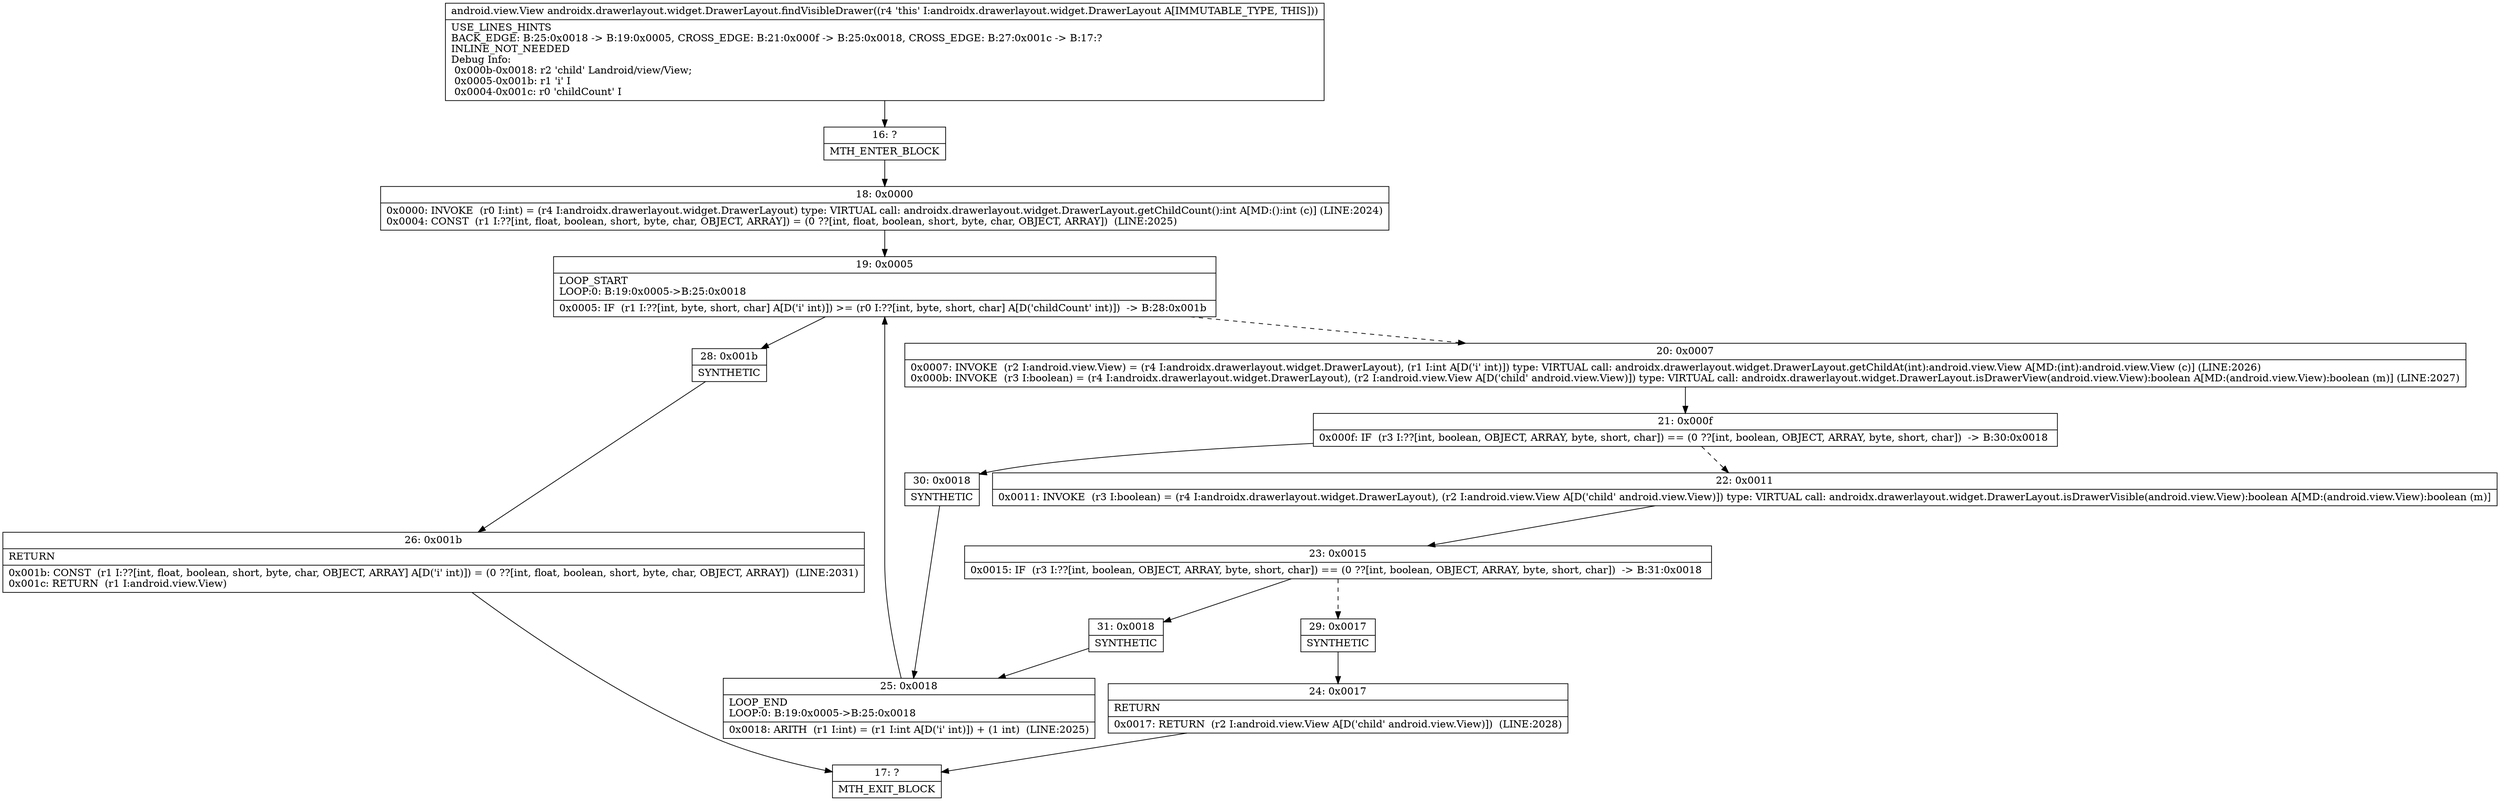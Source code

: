 digraph "CFG forandroidx.drawerlayout.widget.DrawerLayout.findVisibleDrawer()Landroid\/view\/View;" {
Node_16 [shape=record,label="{16\:\ ?|MTH_ENTER_BLOCK\l}"];
Node_18 [shape=record,label="{18\:\ 0x0000|0x0000: INVOKE  (r0 I:int) = (r4 I:androidx.drawerlayout.widget.DrawerLayout) type: VIRTUAL call: androidx.drawerlayout.widget.DrawerLayout.getChildCount():int A[MD:():int (c)] (LINE:2024)\l0x0004: CONST  (r1 I:??[int, float, boolean, short, byte, char, OBJECT, ARRAY]) = (0 ??[int, float, boolean, short, byte, char, OBJECT, ARRAY])  (LINE:2025)\l}"];
Node_19 [shape=record,label="{19\:\ 0x0005|LOOP_START\lLOOP:0: B:19:0x0005\-\>B:25:0x0018\l|0x0005: IF  (r1 I:??[int, byte, short, char] A[D('i' int)]) \>= (r0 I:??[int, byte, short, char] A[D('childCount' int)])  \-\> B:28:0x001b \l}"];
Node_20 [shape=record,label="{20\:\ 0x0007|0x0007: INVOKE  (r2 I:android.view.View) = (r4 I:androidx.drawerlayout.widget.DrawerLayout), (r1 I:int A[D('i' int)]) type: VIRTUAL call: androidx.drawerlayout.widget.DrawerLayout.getChildAt(int):android.view.View A[MD:(int):android.view.View (c)] (LINE:2026)\l0x000b: INVOKE  (r3 I:boolean) = (r4 I:androidx.drawerlayout.widget.DrawerLayout), (r2 I:android.view.View A[D('child' android.view.View)]) type: VIRTUAL call: androidx.drawerlayout.widget.DrawerLayout.isDrawerView(android.view.View):boolean A[MD:(android.view.View):boolean (m)] (LINE:2027)\l}"];
Node_21 [shape=record,label="{21\:\ 0x000f|0x000f: IF  (r3 I:??[int, boolean, OBJECT, ARRAY, byte, short, char]) == (0 ??[int, boolean, OBJECT, ARRAY, byte, short, char])  \-\> B:30:0x0018 \l}"];
Node_22 [shape=record,label="{22\:\ 0x0011|0x0011: INVOKE  (r3 I:boolean) = (r4 I:androidx.drawerlayout.widget.DrawerLayout), (r2 I:android.view.View A[D('child' android.view.View)]) type: VIRTUAL call: androidx.drawerlayout.widget.DrawerLayout.isDrawerVisible(android.view.View):boolean A[MD:(android.view.View):boolean (m)]\l}"];
Node_23 [shape=record,label="{23\:\ 0x0015|0x0015: IF  (r3 I:??[int, boolean, OBJECT, ARRAY, byte, short, char]) == (0 ??[int, boolean, OBJECT, ARRAY, byte, short, char])  \-\> B:31:0x0018 \l}"];
Node_29 [shape=record,label="{29\:\ 0x0017|SYNTHETIC\l}"];
Node_24 [shape=record,label="{24\:\ 0x0017|RETURN\l|0x0017: RETURN  (r2 I:android.view.View A[D('child' android.view.View)])  (LINE:2028)\l}"];
Node_17 [shape=record,label="{17\:\ ?|MTH_EXIT_BLOCK\l}"];
Node_31 [shape=record,label="{31\:\ 0x0018|SYNTHETIC\l}"];
Node_25 [shape=record,label="{25\:\ 0x0018|LOOP_END\lLOOP:0: B:19:0x0005\-\>B:25:0x0018\l|0x0018: ARITH  (r1 I:int) = (r1 I:int A[D('i' int)]) + (1 int)  (LINE:2025)\l}"];
Node_30 [shape=record,label="{30\:\ 0x0018|SYNTHETIC\l}"];
Node_28 [shape=record,label="{28\:\ 0x001b|SYNTHETIC\l}"];
Node_26 [shape=record,label="{26\:\ 0x001b|RETURN\l|0x001b: CONST  (r1 I:??[int, float, boolean, short, byte, char, OBJECT, ARRAY] A[D('i' int)]) = (0 ??[int, float, boolean, short, byte, char, OBJECT, ARRAY])  (LINE:2031)\l0x001c: RETURN  (r1 I:android.view.View) \l}"];
MethodNode[shape=record,label="{android.view.View androidx.drawerlayout.widget.DrawerLayout.findVisibleDrawer((r4 'this' I:androidx.drawerlayout.widget.DrawerLayout A[IMMUTABLE_TYPE, THIS]))  | USE_LINES_HINTS\lBACK_EDGE: B:25:0x0018 \-\> B:19:0x0005, CROSS_EDGE: B:21:0x000f \-\> B:25:0x0018, CROSS_EDGE: B:27:0x001c \-\> B:17:?\lINLINE_NOT_NEEDED\lDebug Info:\l  0x000b\-0x0018: r2 'child' Landroid\/view\/View;\l  0x0005\-0x001b: r1 'i' I\l  0x0004\-0x001c: r0 'childCount' I\l}"];
MethodNode -> Node_16;Node_16 -> Node_18;
Node_18 -> Node_19;
Node_19 -> Node_20[style=dashed];
Node_19 -> Node_28;
Node_20 -> Node_21;
Node_21 -> Node_22[style=dashed];
Node_21 -> Node_30;
Node_22 -> Node_23;
Node_23 -> Node_29[style=dashed];
Node_23 -> Node_31;
Node_29 -> Node_24;
Node_24 -> Node_17;
Node_31 -> Node_25;
Node_25 -> Node_19;
Node_30 -> Node_25;
Node_28 -> Node_26;
Node_26 -> Node_17;
}

